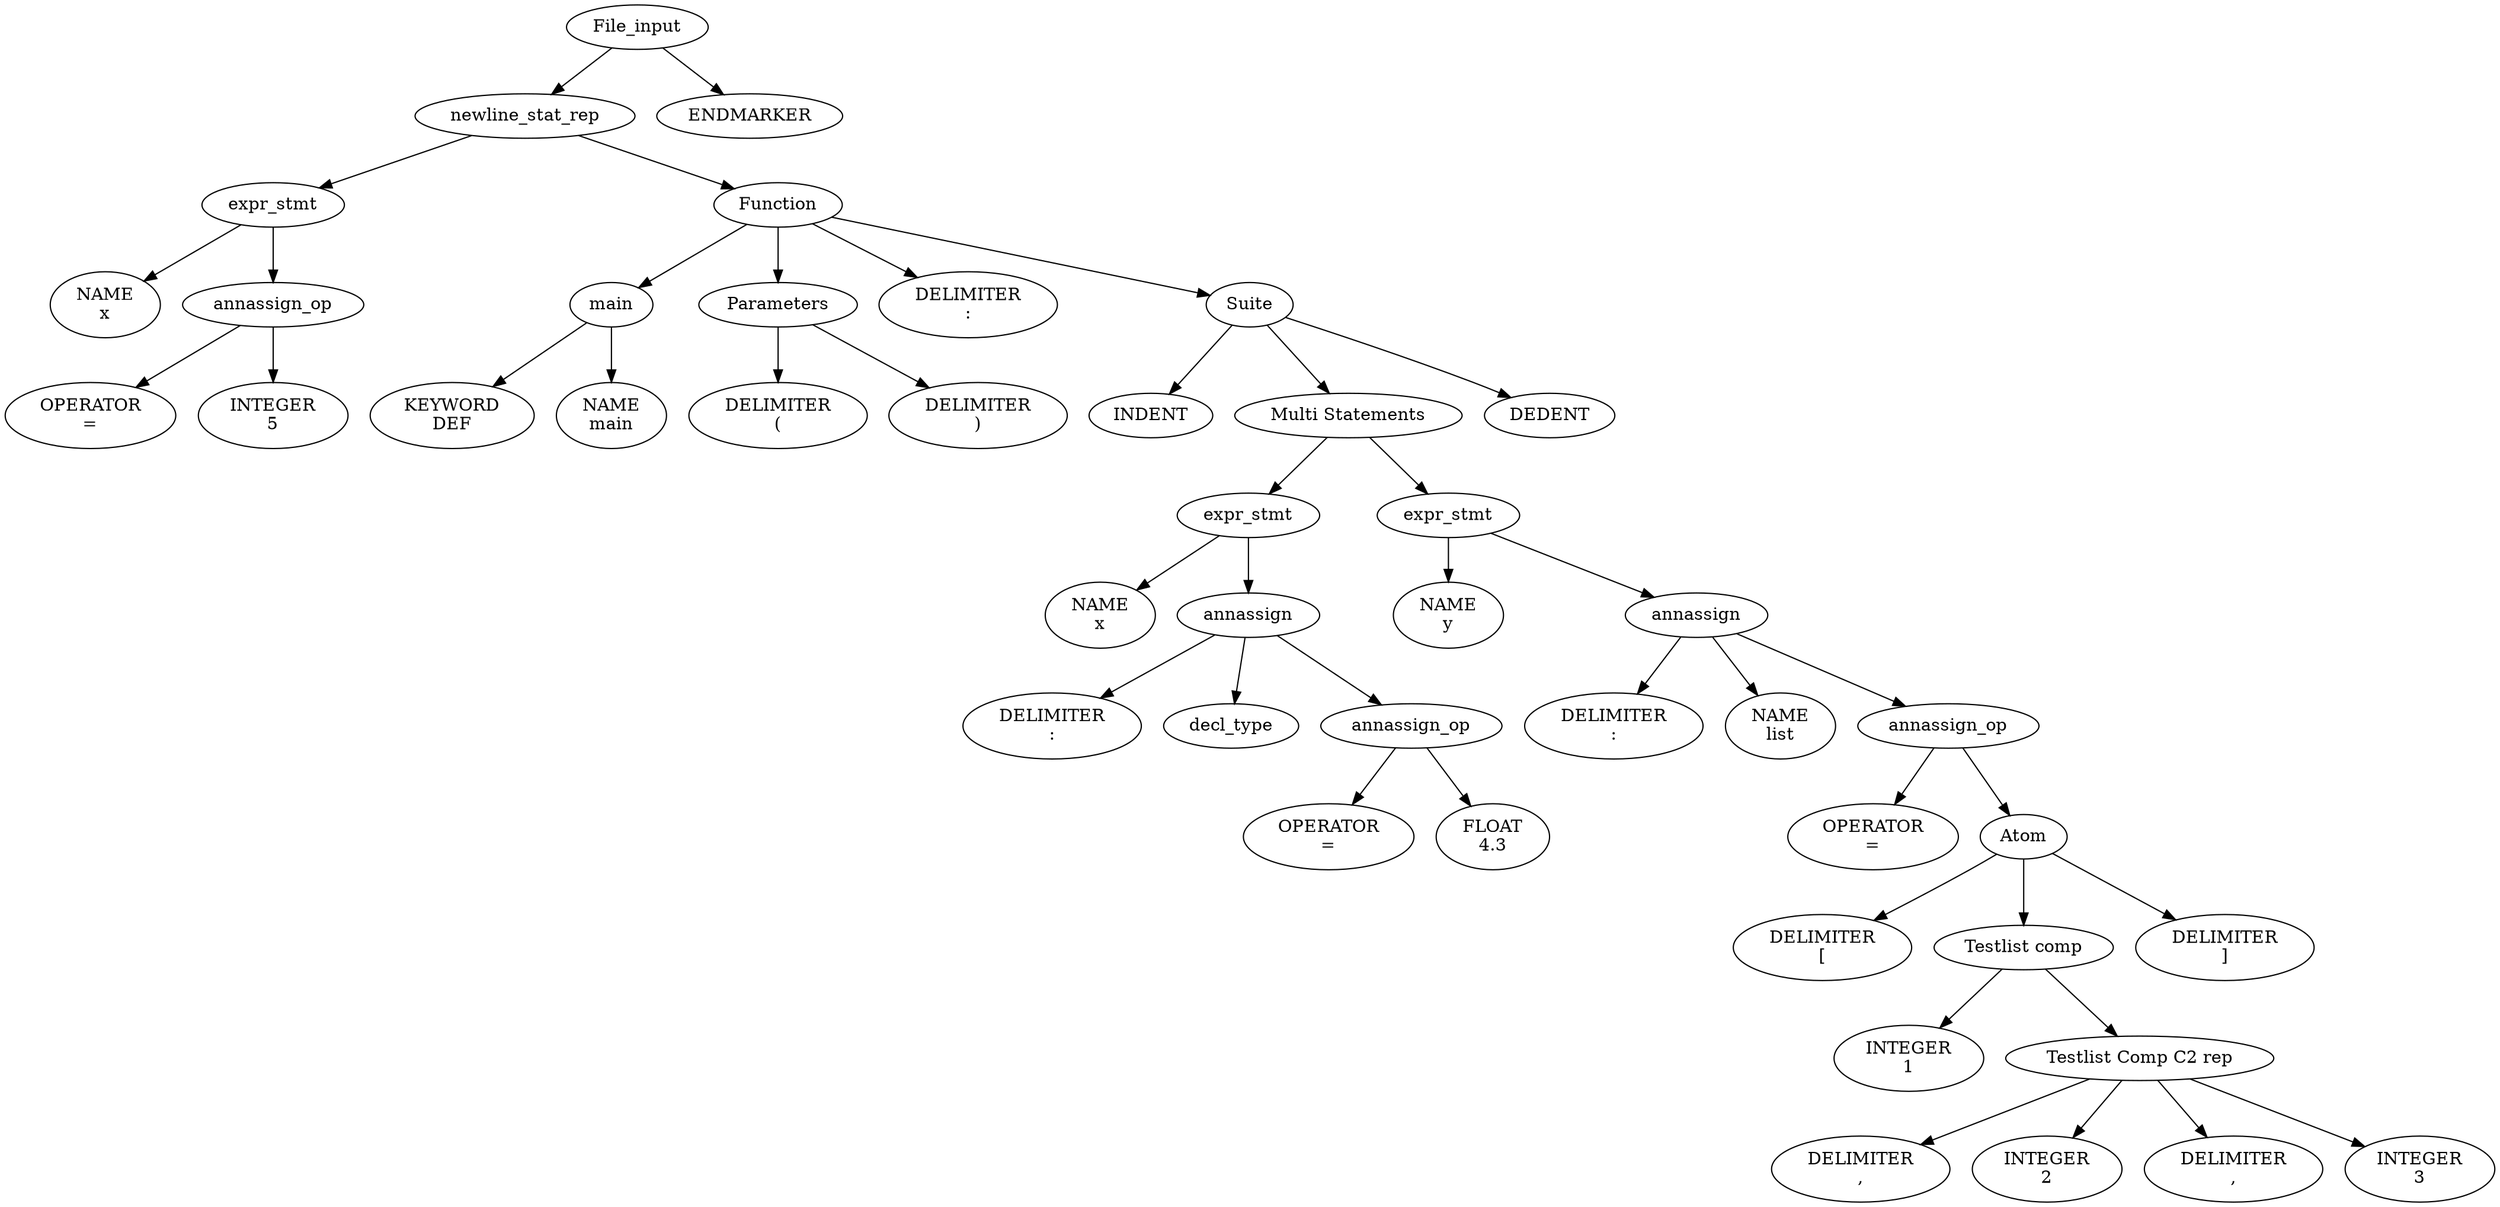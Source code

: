 digraph parse_tree {
"0x14ff04080" [label="File_input"];
"0x14ff04080" -> "0x14ff08b80";
"0x14ff08b80" [label="newline_stat_rep"];
"0x14ff08b80" -> "0x14ff048d0";
"0x14ff048d0" [label="expr_stmt"];
"0x14ff048d0" -> "0x14ff04270";
"0x14ff04270" [label="NAME
x"];
"0x14ff048d0" -> "0x14ff04770";
"0x14ff04770" [label="annassign_op"];
"0x14ff04770" -> "0x14ff043b0";
"0x14ff043b0" [label="OPERATOR
="];
"0x14ff04770" -> "0x14ff044f0";
"0x14ff044f0" [label="INTEGER
5"];
"0x14ff08b80" -> "0x14ff089b0";
"0x14ff089b0" [label="Function"];
"0x14ff089b0" -> "0x14ff04de0";
"0x14ff04de0" [label="main"];
"0x14ff04de0" -> "0x14ff04b60";
"0x14ff04b60" [label="KEYWORD
DEF"];
"0x14ff04de0" -> "0x14ff04ca0";
"0x14ff04ca0" [label="NAME
main"];
"0x14ff089b0" -> "0x14ff05340";
"0x14ff05340" [label="Parameters"];
"0x14ff05340" -> "0x14ff050c0";
"0x14ff050c0" [label="DELIMITER
("];
"0x14ff05340" -> "0x14ff05200";
"0x14ff05200" [label="DELIMITER
)"];
"0x14ff089b0" -> "0x14ff054a0";
"0x14ff054a0" [label="DELIMITER
:"];
"0x14ff089b0" -> "0x14ff08840";
"0x14ff08840" [label="Suite"];
"0x14ff08840" -> "0x14ff05720";
"0x14ff05720" [label="INDENT"];
"0x14ff08840" -> "0x14ff085a0";
"0x14ff085a0" [label="Multi Statements"];
"0x14ff085a0" -> "0x14ff063e0";
"0x14ff063e0" [label="expr_stmt"];
"0x14ff063e0" -> "0x14ff05860";
"0x14ff05860" [label="NAME
x"];
"0x14ff063e0" -> "0x14ff06270";
"0x14ff06270" [label="annassign"];
"0x14ff06270" -> "0x14ff059a0";
"0x14ff059a0" [label="DELIMITER
:"];
"0x14ff06270" -> "0x14ff05d60";
"0x14ff05d60" [label="decl_type"];
"0x14ff06270" -> "0x14ff06120";
"0x14ff06120" [label="annassign_op"];
"0x14ff06120" -> "0x14ff05c20";
"0x14ff05c20" [label="OPERATOR
="];
"0x14ff06120" -> "0x14ff05ea0";
"0x14ff05ea0" [label="FLOAT
4.3"];
"0x14ff085a0" -> "0x14ff08460";
"0x14ff08460" [label="expr_stmt"];
"0x14ff08460" -> "0x14ff06750";
"0x14ff06750" [label="NAME
y"];
"0x14ff08460" -> "0x14ff080d0";
"0x14ff080d0" [label="annassign"];
"0x14ff080d0" -> "0x14ff06890";
"0x14ff06890" [label="DELIMITER
:"];
"0x14ff080d0" -> "0x14ff069d0";
"0x14ff069d0" [label="NAME
list"];
"0x14ff080d0" -> "0x14ff07f90";
"0x14ff07f90" [label="annassign_op"];
"0x14ff07f90" -> "0x14ff06ed0";
"0x14ff06ed0" [label="OPERATOR
="];
"0x14ff07f90" -> "0x14ff07ce0";
"0x14ff07ce0" [label="Atom"];
"0x14ff07ce0" -> "0x14ff07010";
"0x14ff07010" [label="DELIMITER
["];
"0x14ff07ce0" -> "0x14ff07ba0";
"0x14ff07ba0" [label="Testlist comp"];
"0x14ff07ba0" -> "0x14ff07150";
"0x14ff07150" [label="INTEGER
1"];
"0x14ff07ba0" -> "0x14ff07a30";
"0x14ff07a30" [label="Testlist Comp C2 rep"];
"0x14ff07a30" -> "0x14ff07290";
"0x14ff07290" [label="DELIMITER
,"];
"0x14ff07a30" -> "0x14ff073d0";
"0x14ff073d0" [label="INTEGER
2"];
"0x14ff07a30" -> "0x14ff07510";
"0x14ff07510" [label="DELIMITER
,"];
"0x14ff07a30" -> "0x14ff077b0";
"0x14ff077b0" [label="INTEGER
3"];
"0x14ff07ce0" -> "0x14ff078f0";
"0x14ff078f0" [label="DELIMITER
]"];
"0x14ff08840" -> "0x14ff08700";
"0x14ff08700" [label="DEDENT"];
"0x14ff04080" -> "0x14ff08cc0";
"0x14ff08cc0" [label="ENDMARKER"];
}
